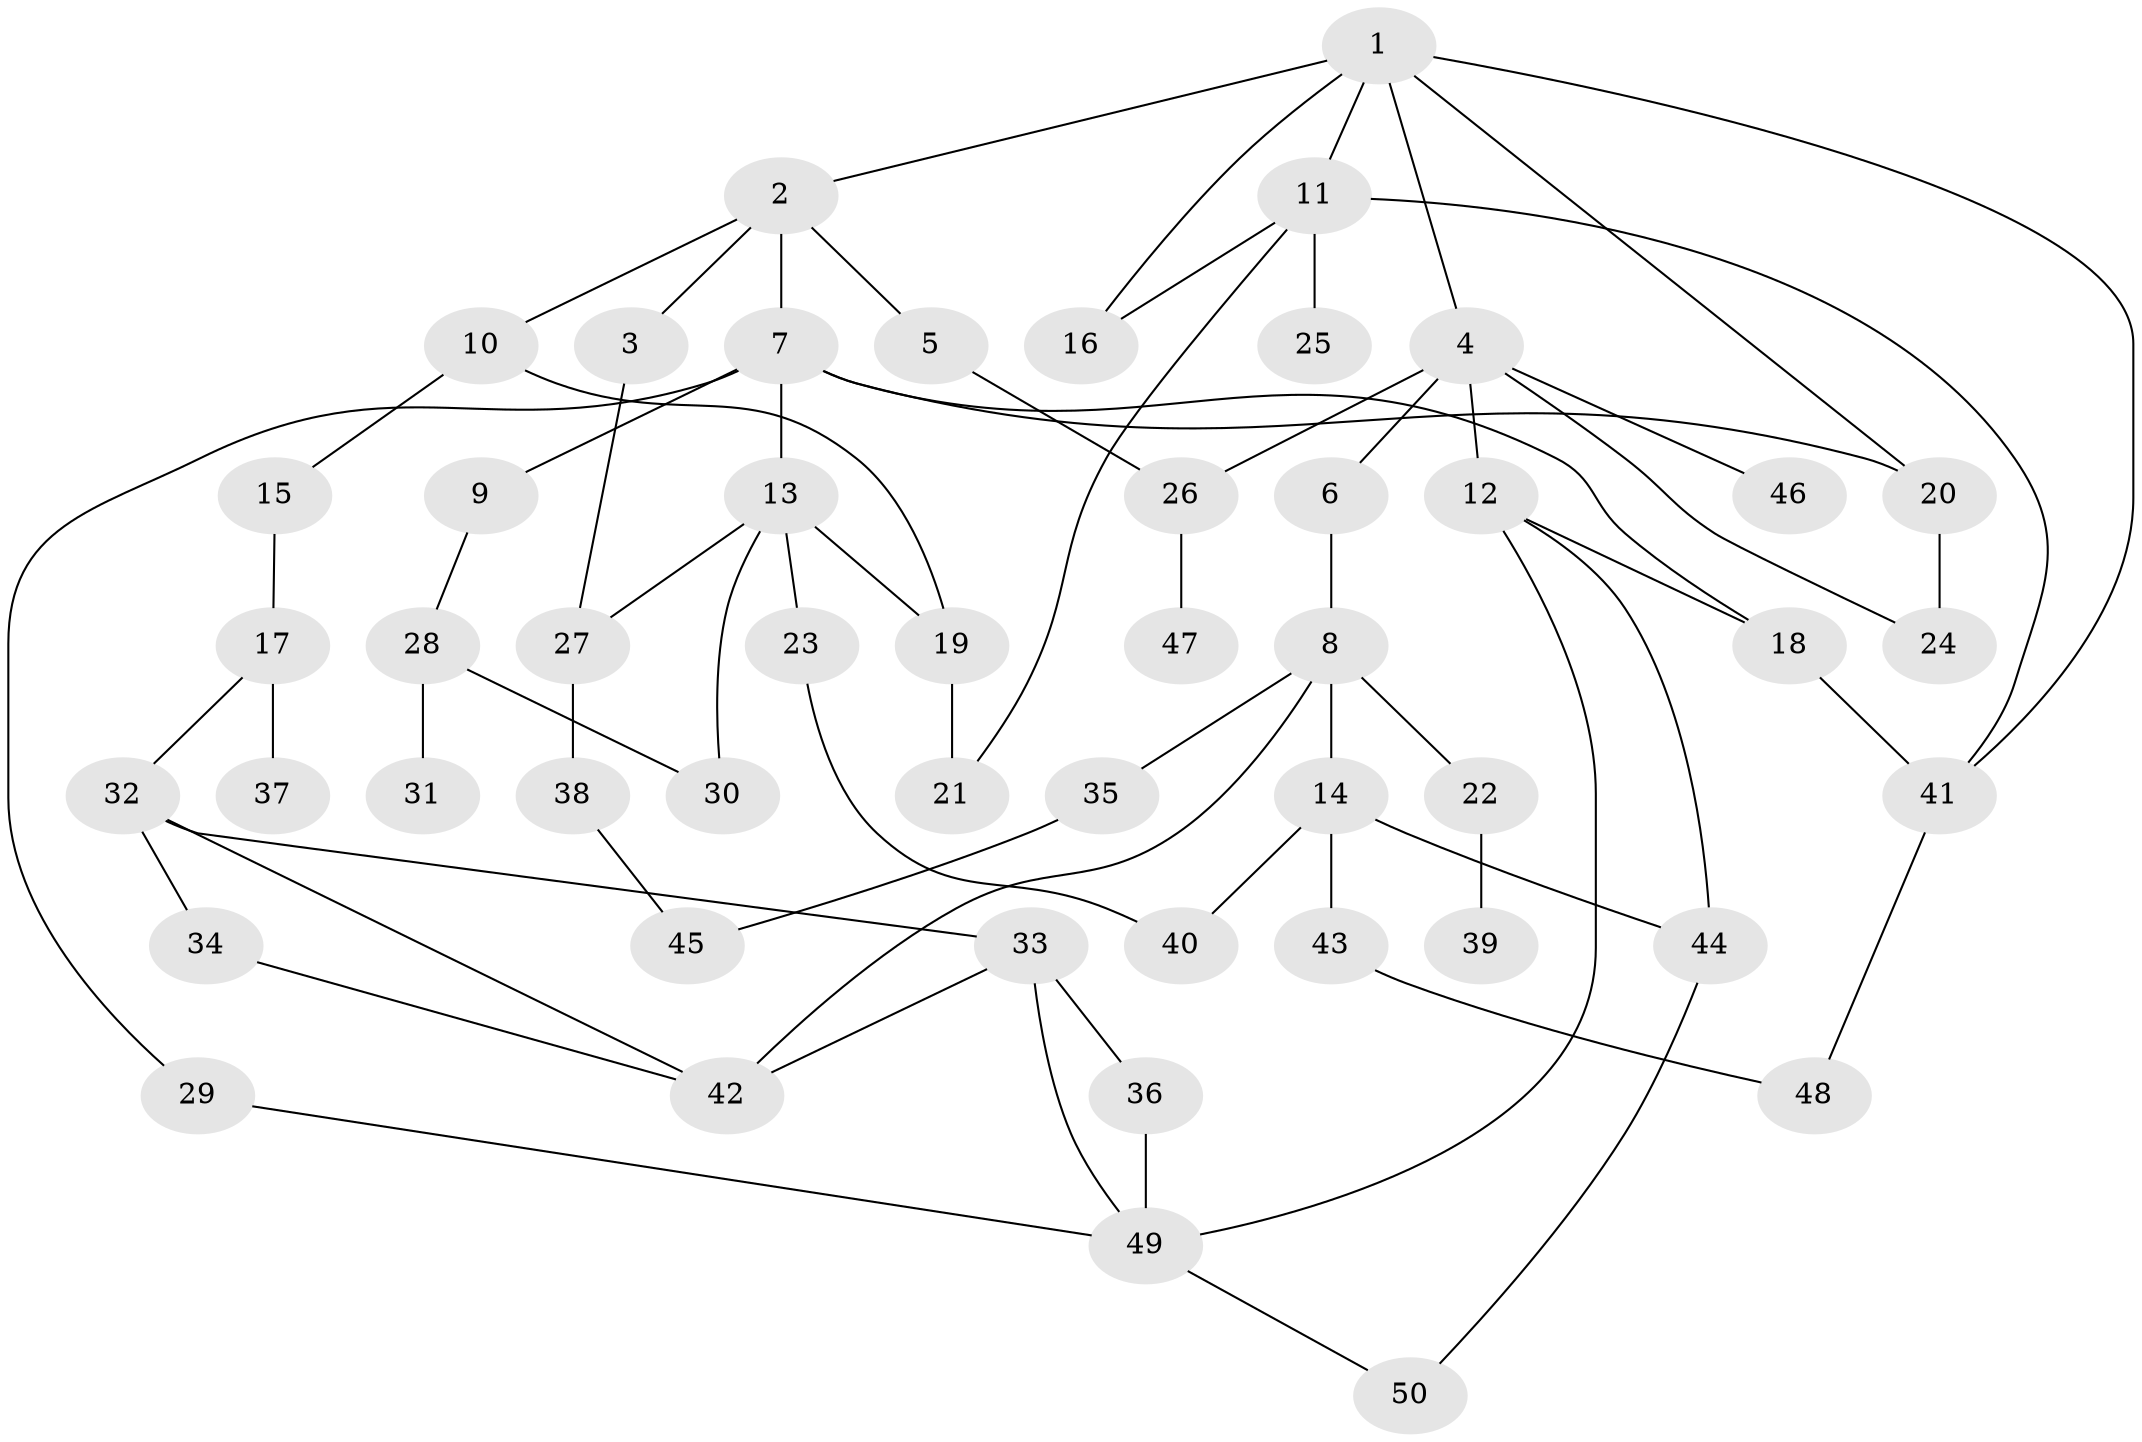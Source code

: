 // coarse degree distribution, {8: 0.03225806451612903, 2: 0.3225806451612903, 6: 0.0967741935483871, 3: 0.12903225806451613, 7: 0.03225806451612903, 4: 0.0967741935483871, 5: 0.0967741935483871, 1: 0.1935483870967742}
// Generated by graph-tools (version 1.1) at 2025/23/03/03/25 07:23:32]
// undirected, 50 vertices, 71 edges
graph export_dot {
graph [start="1"]
  node [color=gray90,style=filled];
  1;
  2;
  3;
  4;
  5;
  6;
  7;
  8;
  9;
  10;
  11;
  12;
  13;
  14;
  15;
  16;
  17;
  18;
  19;
  20;
  21;
  22;
  23;
  24;
  25;
  26;
  27;
  28;
  29;
  30;
  31;
  32;
  33;
  34;
  35;
  36;
  37;
  38;
  39;
  40;
  41;
  42;
  43;
  44;
  45;
  46;
  47;
  48;
  49;
  50;
  1 -- 2;
  1 -- 4;
  1 -- 11;
  1 -- 16;
  1 -- 20;
  1 -- 41;
  2 -- 3;
  2 -- 5;
  2 -- 7;
  2 -- 10;
  3 -- 27;
  4 -- 6;
  4 -- 12;
  4 -- 46;
  4 -- 26;
  4 -- 24;
  5 -- 26;
  6 -- 8;
  7 -- 9;
  7 -- 13;
  7 -- 29;
  7 -- 18;
  7 -- 20;
  8 -- 14;
  8 -- 22;
  8 -- 35;
  8 -- 42;
  9 -- 28;
  10 -- 15;
  10 -- 19;
  11 -- 21;
  11 -- 25;
  11 -- 16;
  11 -- 41;
  12 -- 18;
  12 -- 44;
  12 -- 49;
  13 -- 19;
  13 -- 23;
  13 -- 27;
  13 -- 30;
  14 -- 40;
  14 -- 43;
  14 -- 44;
  15 -- 17;
  17 -- 32;
  17 -- 37;
  18 -- 41;
  19 -- 21;
  20 -- 24;
  22 -- 39;
  23 -- 40;
  26 -- 47;
  27 -- 38;
  28 -- 30;
  28 -- 31;
  29 -- 49;
  32 -- 33;
  32 -- 34;
  32 -- 42;
  33 -- 36;
  33 -- 42;
  33 -- 49;
  34 -- 42;
  35 -- 45;
  36 -- 49;
  38 -- 45;
  41 -- 48;
  43 -- 48;
  44 -- 50;
  49 -- 50;
}
